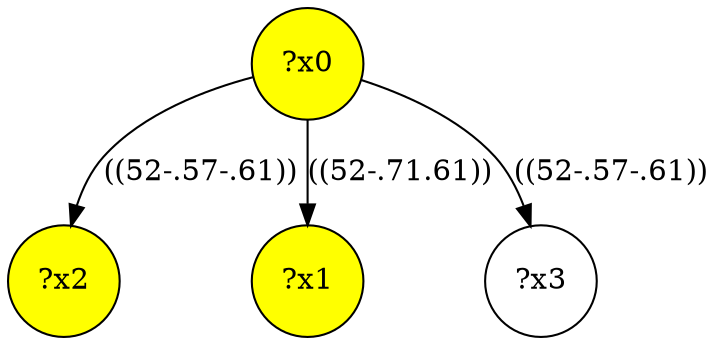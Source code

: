 digraph g {
	x2 [fillcolor="yellow", style="filled," shape=circle, label="?x2"];
	x0 [fillcolor="yellow", style="filled," shape=circle, label="?x0"];
	x1 [fillcolor="yellow", style="filled," shape=circle, label="?x1"];
	x0 -> x1 [label="((52-.71.61))"];
	x0 -> x2 [label="((52-.57-.61))"];
	x3 [shape=circle, label="?x3"];
	x0 -> x3 [label="((52-.57-.61))"];
}
